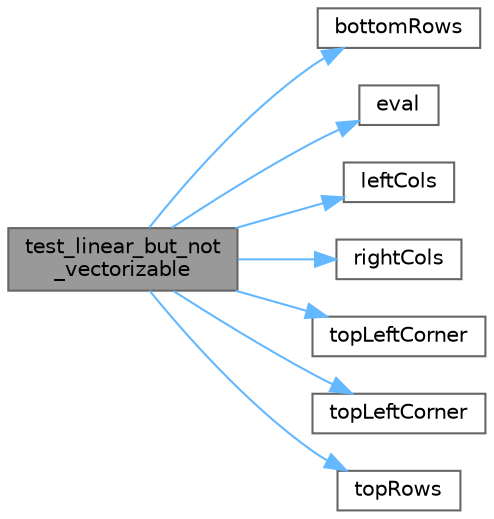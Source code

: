 digraph "test_linear_but_not_vectorizable"
{
 // LATEX_PDF_SIZE
  bgcolor="transparent";
  edge [fontname=Helvetica,fontsize=10,labelfontname=Helvetica,labelfontsize=10];
  node [fontname=Helvetica,fontsize=10,shape=box,height=0.2,width=0.4];
  rankdir="LR";
  Node1 [id="Node000001",label="test_linear_but_not\l_vectorizable",height=0.2,width=0.4,color="gray40", fillcolor="grey60", style="filled", fontcolor="black",tooltip=" "];
  Node1 -> Node2 [id="edge1_Node000001_Node000002",color="steelblue1",style="solid",tooltip=" "];
  Node2 [id="Node000002",label="bottomRows",height=0.2,width=0.4,color="grey40", fillcolor="white", style="filled",URL="$_block_methods_8h.html#ad2b68f08a5a1b8004b00baa4244c22c2",tooltip="This is the const version of bottomRows(Index)."];
  Node1 -> Node3 [id="edge2_Node000001_Node000003",color="steelblue1",style="solid",tooltip=" "];
  Node3 [id="Node000003",label="eval",height=0.2,width=0.4,color="grey40", fillcolor="white", style="filled",URL="$sparse__permutations_8cpp.html#abf03ad46cd5db5b4eabad69a86a13a6c",tooltip=" "];
  Node1 -> Node4 [id="edge3_Node000001_Node000004",color="steelblue1",style="solid",tooltip=" "];
  Node4 [id="Node000004",label="leftCols",height=0.2,width=0.4,color="grey40", fillcolor="white", style="filled",URL="$_block_methods_8h.html#a7de059ca182a0ea76a1372c1d61aeeee",tooltip="This is the const version of leftCols(Index)."];
  Node1 -> Node5 [id="edge4_Node000001_Node000005",color="steelblue1",style="solid",tooltip=" "];
  Node5 [id="Node000005",label="rightCols",height=0.2,width=0.4,color="grey40", fillcolor="white", style="filled",URL="$_block_methods_8h.html#a06249b209ddd80ae8cbadd16dfdc660c",tooltip="This is the const version of rightCols(Index)."];
  Node1 -> Node6 [id="edge5_Node000001_Node000006",color="steelblue1",style="solid",tooltip=" "];
  Node6 [id="Node000006",label="topLeftCorner",height=0.2,width=0.4,color="grey40", fillcolor="white", style="filled",URL="$_block_methods_8h.html#a9b9274a486bb17344666beca7561f013",tooltip=" "];
  Node1 -> Node7 [id="edge6_Node000001_Node000007",color="steelblue1",style="solid",tooltip=" "];
  Node7 [id="Node000007",label="topLeftCorner",height=0.2,width=0.4,color="grey40", fillcolor="white", style="filled",URL="$class___block_8cpp.html#a266ec1d15da50e5a10b7cb90d5194843",tooltip=" "];
  Node1 -> Node8 [id="edge7_Node000001_Node000008",color="steelblue1",style="solid",tooltip=" "];
  Node8 [id="Node000008",label="topRows",height=0.2,width=0.4,color="grey40", fillcolor="white", style="filled",URL="$_block_methods_8h.html#af9cde899d5b63f65a3f125f76bc1295b",tooltip="This is the const version of topRows(Index)."];
}
